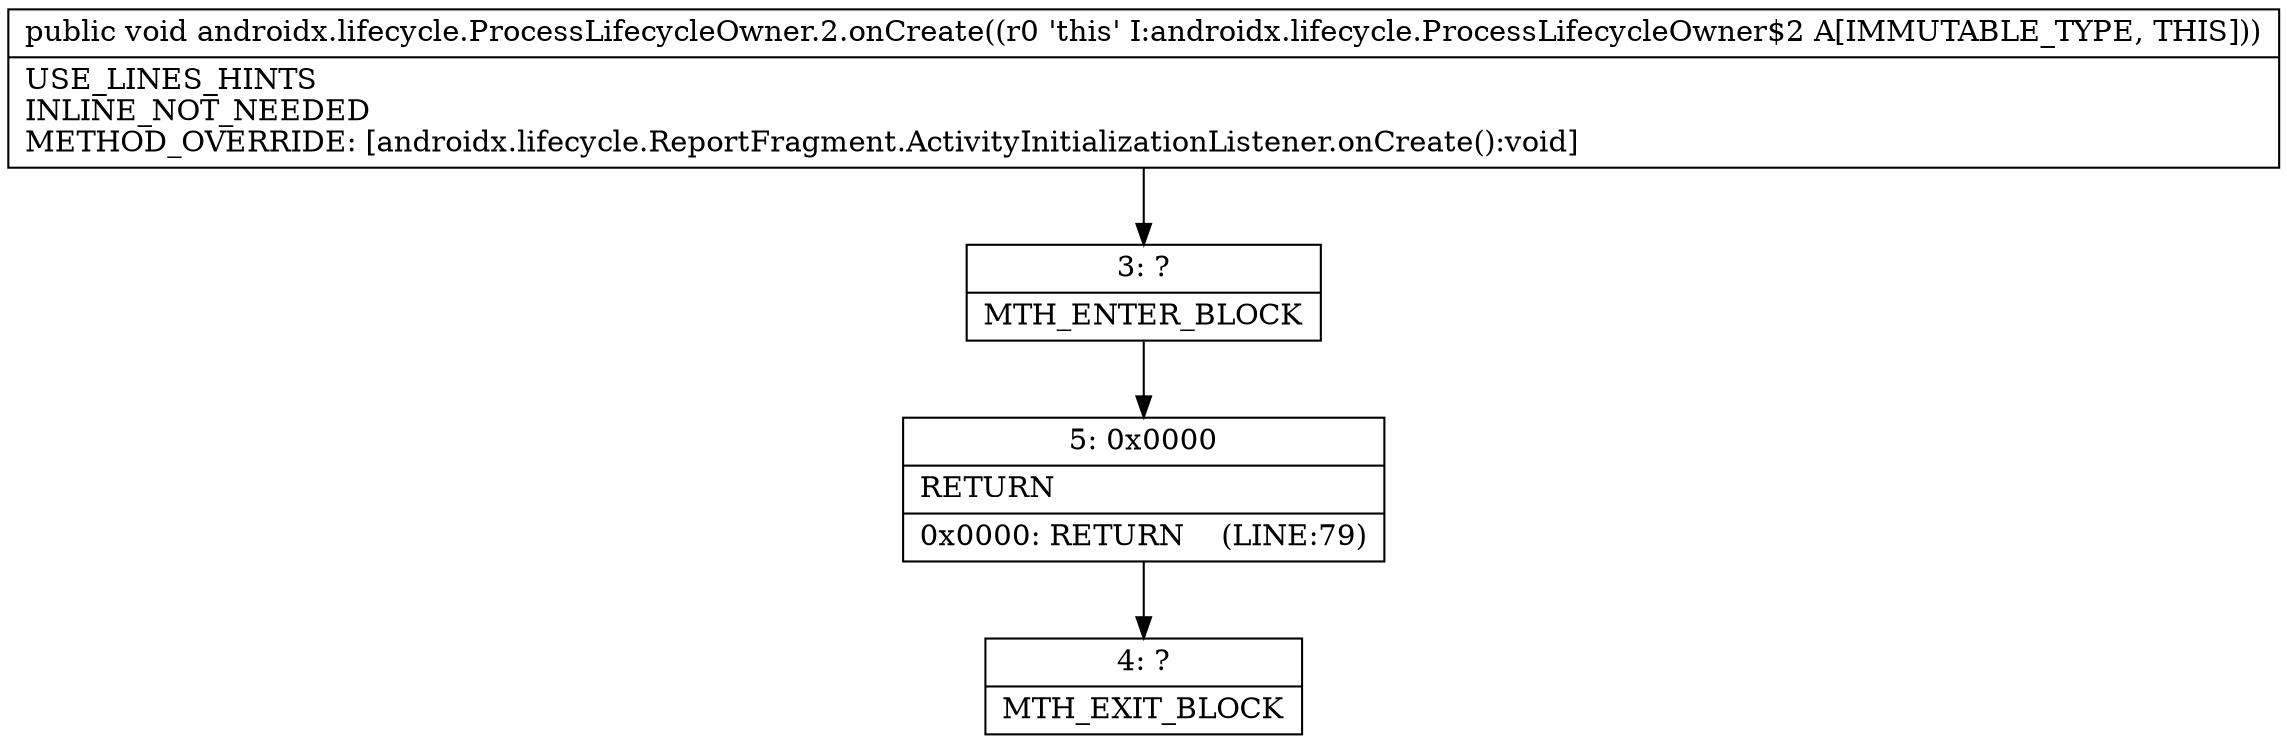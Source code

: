 digraph "CFG forandroidx.lifecycle.ProcessLifecycleOwner.2.onCreate()V" {
Node_3 [shape=record,label="{3\:\ ?|MTH_ENTER_BLOCK\l}"];
Node_5 [shape=record,label="{5\:\ 0x0000|RETURN\l|0x0000: RETURN    (LINE:79)\l}"];
Node_4 [shape=record,label="{4\:\ ?|MTH_EXIT_BLOCK\l}"];
MethodNode[shape=record,label="{public void androidx.lifecycle.ProcessLifecycleOwner.2.onCreate((r0 'this' I:androidx.lifecycle.ProcessLifecycleOwner$2 A[IMMUTABLE_TYPE, THIS]))  | USE_LINES_HINTS\lINLINE_NOT_NEEDED\lMETHOD_OVERRIDE: [androidx.lifecycle.ReportFragment.ActivityInitializationListener.onCreate():void]\l}"];
MethodNode -> Node_3;Node_3 -> Node_5;
Node_5 -> Node_4;
}

